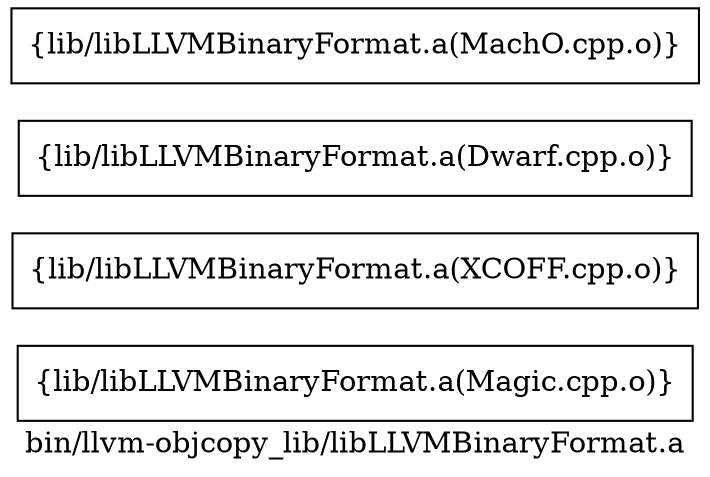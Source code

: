 digraph "bin/llvm-objcopy_lib/libLLVMBinaryFormat.a" {
	label="bin/llvm-objcopy_lib/libLLVMBinaryFormat.a";
	rankdir=LR;

	Node0x563a265df098 [shape=record,shape=box,group=0,label="{lib/libLLVMBinaryFormat.a(Magic.cpp.o)}"];
	Node0x563a265e03a8 [shape=record,shape=box,group=0,label="{lib/libLLVMBinaryFormat.a(XCOFF.cpp.o)}"];
	Node0x563a265e0d58 [shape=record,shape=box,group=0,label="{lib/libLLVMBinaryFormat.a(Dwarf.cpp.o)}"];
	Node0x563a265e1528 [shape=record,shape=box,group=0,label="{lib/libLLVMBinaryFormat.a(MachO.cpp.o)}"];
}
